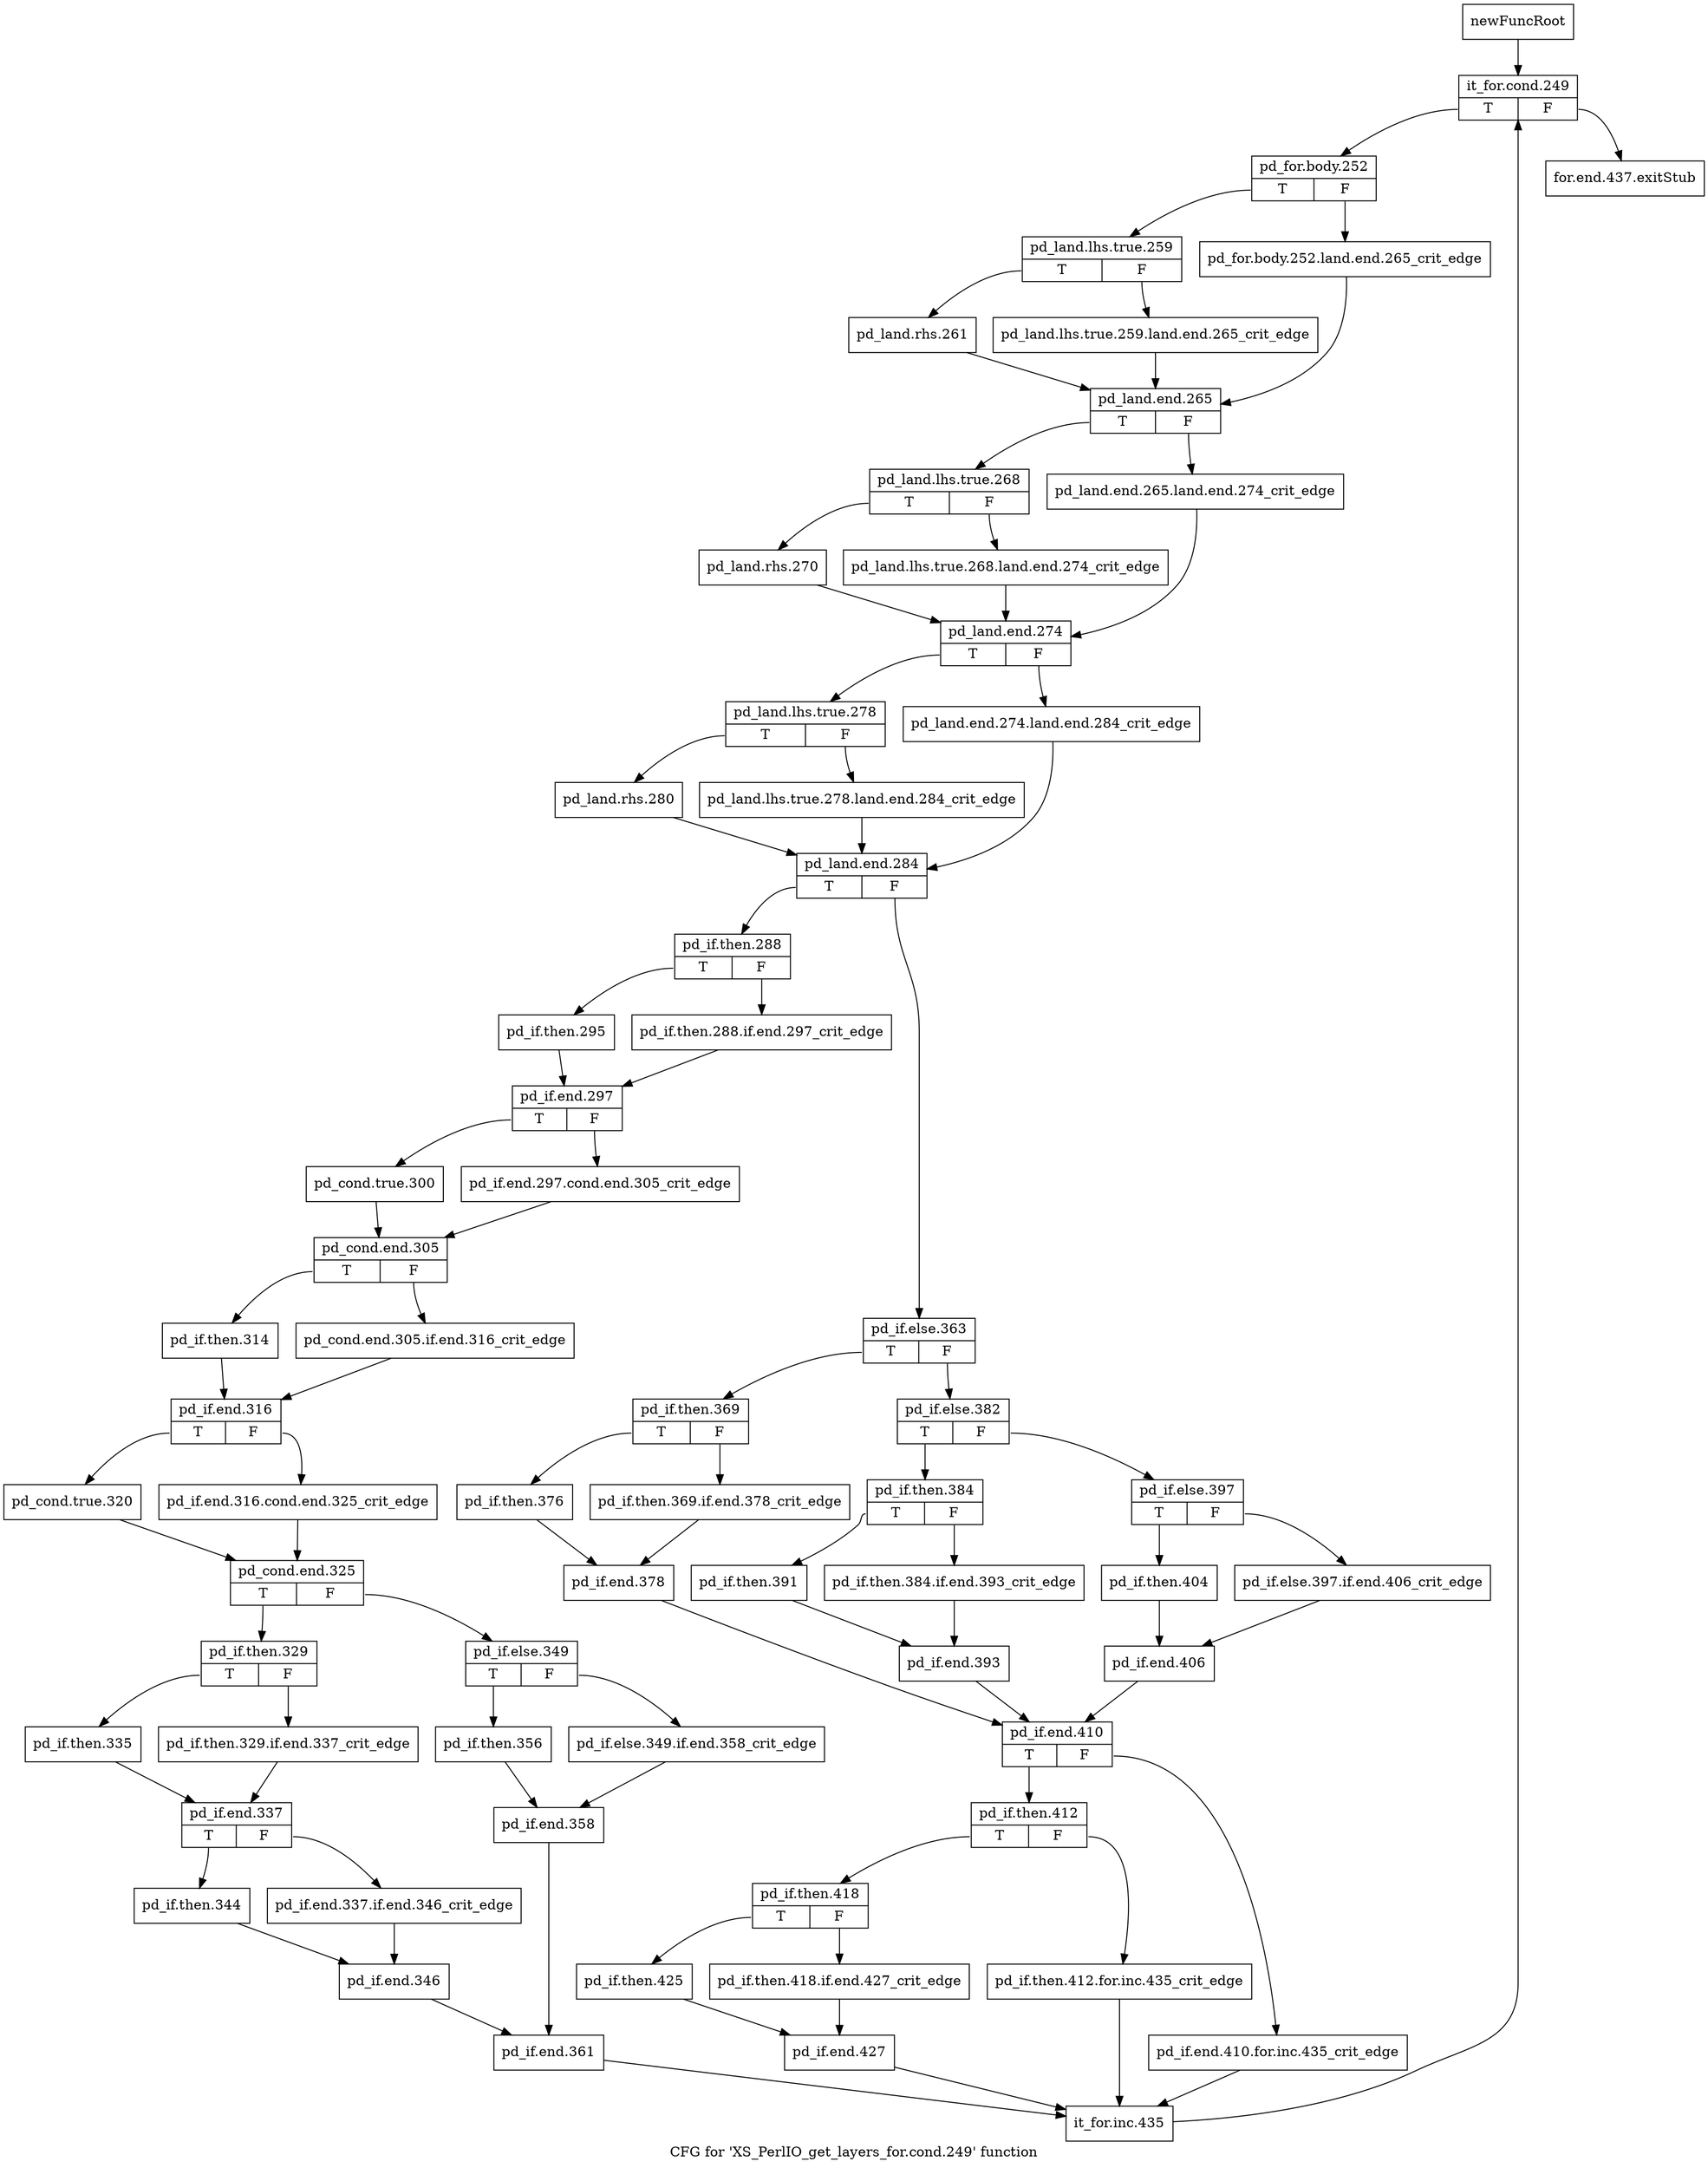 digraph "CFG for 'XS_PerlIO_get_layers_for.cond.249' function" {
	label="CFG for 'XS_PerlIO_get_layers_for.cond.249' function";

	Node0x57b4670 [shape=record,label="{newFuncRoot}"];
	Node0x57b4670 -> Node0x57b4710;
	Node0x57b46c0 [shape=record,label="{for.end.437.exitStub}"];
	Node0x57b4710 [shape=record,label="{it_for.cond.249|{<s0>T|<s1>F}}"];
	Node0x57b4710:s0 -> Node0x57b4760;
	Node0x57b4710:s1 -> Node0x57b46c0;
	Node0x57b4760 [shape=record,label="{pd_for.body.252|{<s0>T|<s1>F}}"];
	Node0x57b4760:s0 -> Node0x57b4800;
	Node0x57b4760:s1 -> Node0x57b47b0;
	Node0x57b47b0 [shape=record,label="{pd_for.body.252.land.end.265_crit_edge}"];
	Node0x57b47b0 -> Node0x57b48f0;
	Node0x57b4800 [shape=record,label="{pd_land.lhs.true.259|{<s0>T|<s1>F}}"];
	Node0x57b4800:s0 -> Node0x57b48a0;
	Node0x57b4800:s1 -> Node0x57b4850;
	Node0x57b4850 [shape=record,label="{pd_land.lhs.true.259.land.end.265_crit_edge}"];
	Node0x57b4850 -> Node0x57b48f0;
	Node0x57b48a0 [shape=record,label="{pd_land.rhs.261}"];
	Node0x57b48a0 -> Node0x57b48f0;
	Node0x57b48f0 [shape=record,label="{pd_land.end.265|{<s0>T|<s1>F}}"];
	Node0x57b48f0:s0 -> Node0x57b4990;
	Node0x57b48f0:s1 -> Node0x57b4940;
	Node0x57b4940 [shape=record,label="{pd_land.end.265.land.end.274_crit_edge}"];
	Node0x57b4940 -> Node0x57b4a80;
	Node0x57b4990 [shape=record,label="{pd_land.lhs.true.268|{<s0>T|<s1>F}}"];
	Node0x57b4990:s0 -> Node0x57b4a30;
	Node0x57b4990:s1 -> Node0x57b49e0;
	Node0x57b49e0 [shape=record,label="{pd_land.lhs.true.268.land.end.274_crit_edge}"];
	Node0x57b49e0 -> Node0x57b4a80;
	Node0x57b4a30 [shape=record,label="{pd_land.rhs.270}"];
	Node0x57b4a30 -> Node0x57b4a80;
	Node0x57b4a80 [shape=record,label="{pd_land.end.274|{<s0>T|<s1>F}}"];
	Node0x57b4a80:s0 -> Node0x57b4b20;
	Node0x57b4a80:s1 -> Node0x57b4ad0;
	Node0x57b4ad0 [shape=record,label="{pd_land.end.274.land.end.284_crit_edge}"];
	Node0x57b4ad0 -> Node0x57b4c10;
	Node0x57b4b20 [shape=record,label="{pd_land.lhs.true.278|{<s0>T|<s1>F}}"];
	Node0x57b4b20:s0 -> Node0x57b4bc0;
	Node0x57b4b20:s1 -> Node0x57b4b70;
	Node0x57b4b70 [shape=record,label="{pd_land.lhs.true.278.land.end.284_crit_edge}"];
	Node0x57b4b70 -> Node0x57b4c10;
	Node0x57b4bc0 [shape=record,label="{pd_land.rhs.280}"];
	Node0x57b4bc0 -> Node0x57b4c10;
	Node0x57b4c10 [shape=record,label="{pd_land.end.284|{<s0>T|<s1>F}}"];
	Node0x57b4c10:s0 -> Node0x57b5340;
	Node0x57b4c10:s1 -> Node0x57b4c60;
	Node0x57b4c60 [shape=record,label="{pd_if.else.363|{<s0>T|<s1>F}}"];
	Node0x57b4c60:s0 -> Node0x57b4f80;
	Node0x57b4c60:s1 -> Node0x57b4cb0;
	Node0x57b4cb0 [shape=record,label="{pd_if.else.382|{<s0>T|<s1>F}}"];
	Node0x57b4cb0:s0 -> Node0x57b4e40;
	Node0x57b4cb0:s1 -> Node0x57b4d00;
	Node0x57b4d00 [shape=record,label="{pd_if.else.397|{<s0>T|<s1>F}}"];
	Node0x57b4d00:s0 -> Node0x57b4da0;
	Node0x57b4d00:s1 -> Node0x57b4d50;
	Node0x57b4d50 [shape=record,label="{pd_if.else.397.if.end.406_crit_edge}"];
	Node0x57b4d50 -> Node0x57b4df0;
	Node0x57b4da0 [shape=record,label="{pd_if.then.404}"];
	Node0x57b4da0 -> Node0x57b4df0;
	Node0x57b4df0 [shape=record,label="{pd_if.end.406}"];
	Node0x57b4df0 -> Node0x57b50c0;
	Node0x57b4e40 [shape=record,label="{pd_if.then.384|{<s0>T|<s1>F}}"];
	Node0x57b4e40:s0 -> Node0x57b4ee0;
	Node0x57b4e40:s1 -> Node0x57b4e90;
	Node0x57b4e90 [shape=record,label="{pd_if.then.384.if.end.393_crit_edge}"];
	Node0x57b4e90 -> Node0x57b4f30;
	Node0x57b4ee0 [shape=record,label="{pd_if.then.391}"];
	Node0x57b4ee0 -> Node0x57b4f30;
	Node0x57b4f30 [shape=record,label="{pd_if.end.393}"];
	Node0x57b4f30 -> Node0x57b50c0;
	Node0x57b4f80 [shape=record,label="{pd_if.then.369|{<s0>T|<s1>F}}"];
	Node0x57b4f80:s0 -> Node0x57b5020;
	Node0x57b4f80:s1 -> Node0x57b4fd0;
	Node0x57b4fd0 [shape=record,label="{pd_if.then.369.if.end.378_crit_edge}"];
	Node0x57b4fd0 -> Node0x57b5070;
	Node0x57b5020 [shape=record,label="{pd_if.then.376}"];
	Node0x57b5020 -> Node0x57b5070;
	Node0x57b5070 [shape=record,label="{pd_if.end.378}"];
	Node0x57b5070 -> Node0x57b50c0;
	Node0x57b50c0 [shape=record,label="{pd_if.end.410|{<s0>T|<s1>F}}"];
	Node0x57b50c0:s0 -> Node0x57b5160;
	Node0x57b50c0:s1 -> Node0x57b5110;
	Node0x57b5110 [shape=record,label="{pd_if.end.410.for.inc.435_crit_edge}"];
	Node0x57b5110 -> Node0x57b5b10;
	Node0x57b5160 [shape=record,label="{pd_if.then.412|{<s0>T|<s1>F}}"];
	Node0x57b5160:s0 -> Node0x57b5200;
	Node0x57b5160:s1 -> Node0x57b51b0;
	Node0x57b51b0 [shape=record,label="{pd_if.then.412.for.inc.435_crit_edge}"];
	Node0x57b51b0 -> Node0x57b5b10;
	Node0x57b5200 [shape=record,label="{pd_if.then.418|{<s0>T|<s1>F}}"];
	Node0x57b5200:s0 -> Node0x57b52a0;
	Node0x57b5200:s1 -> Node0x57b5250;
	Node0x57b5250 [shape=record,label="{pd_if.then.418.if.end.427_crit_edge}"];
	Node0x57b5250 -> Node0x57b52f0;
	Node0x57b52a0 [shape=record,label="{pd_if.then.425}"];
	Node0x57b52a0 -> Node0x57b52f0;
	Node0x57b52f0 [shape=record,label="{pd_if.end.427}"];
	Node0x57b52f0 -> Node0x57b5b10;
	Node0x57b5340 [shape=record,label="{pd_if.then.288|{<s0>T|<s1>F}}"];
	Node0x57b5340:s0 -> Node0x57b53e0;
	Node0x57b5340:s1 -> Node0x57b5390;
	Node0x57b5390 [shape=record,label="{pd_if.then.288.if.end.297_crit_edge}"];
	Node0x57b5390 -> Node0x57b5430;
	Node0x57b53e0 [shape=record,label="{pd_if.then.295}"];
	Node0x57b53e0 -> Node0x57b5430;
	Node0x57b5430 [shape=record,label="{pd_if.end.297|{<s0>T|<s1>F}}"];
	Node0x57b5430:s0 -> Node0x57b54d0;
	Node0x57b5430:s1 -> Node0x57b5480;
	Node0x57b5480 [shape=record,label="{pd_if.end.297.cond.end.305_crit_edge}"];
	Node0x57b5480 -> Node0x57b5520;
	Node0x57b54d0 [shape=record,label="{pd_cond.true.300}"];
	Node0x57b54d0 -> Node0x57b5520;
	Node0x57b5520 [shape=record,label="{pd_cond.end.305|{<s0>T|<s1>F}}"];
	Node0x57b5520:s0 -> Node0x57b55c0;
	Node0x57b5520:s1 -> Node0x57b5570;
	Node0x57b5570 [shape=record,label="{pd_cond.end.305.if.end.316_crit_edge}"];
	Node0x57b5570 -> Node0x57b5610;
	Node0x57b55c0 [shape=record,label="{pd_if.then.314}"];
	Node0x57b55c0 -> Node0x57b5610;
	Node0x57b5610 [shape=record,label="{pd_if.end.316|{<s0>T|<s1>F}}"];
	Node0x57b5610:s0 -> Node0x57b56b0;
	Node0x57b5610:s1 -> Node0x57b5660;
	Node0x57b5660 [shape=record,label="{pd_if.end.316.cond.end.325_crit_edge}"];
	Node0x57b5660 -> Node0x57b5700;
	Node0x57b56b0 [shape=record,label="{pd_cond.true.320}"];
	Node0x57b56b0 -> Node0x57b5700;
	Node0x57b5700 [shape=record,label="{pd_cond.end.325|{<s0>T|<s1>F}}"];
	Node0x57b5700:s0 -> Node0x57b5890;
	Node0x57b5700:s1 -> Node0x57b5750;
	Node0x57b5750 [shape=record,label="{pd_if.else.349|{<s0>T|<s1>F}}"];
	Node0x57b5750:s0 -> Node0x57b57f0;
	Node0x57b5750:s1 -> Node0x57b57a0;
	Node0x57b57a0 [shape=record,label="{pd_if.else.349.if.end.358_crit_edge}"];
	Node0x57b57a0 -> Node0x57b5840;
	Node0x57b57f0 [shape=record,label="{pd_if.then.356}"];
	Node0x57b57f0 -> Node0x57b5840;
	Node0x57b5840 [shape=record,label="{pd_if.end.358}"];
	Node0x57b5840 -> Node0x57b5ac0;
	Node0x57b5890 [shape=record,label="{pd_if.then.329|{<s0>T|<s1>F}}"];
	Node0x57b5890:s0 -> Node0x57b5930;
	Node0x57b5890:s1 -> Node0x57b58e0;
	Node0x57b58e0 [shape=record,label="{pd_if.then.329.if.end.337_crit_edge}"];
	Node0x57b58e0 -> Node0x57b5980;
	Node0x57b5930 [shape=record,label="{pd_if.then.335}"];
	Node0x57b5930 -> Node0x57b5980;
	Node0x57b5980 [shape=record,label="{pd_if.end.337|{<s0>T|<s1>F}}"];
	Node0x57b5980:s0 -> Node0x57b5a20;
	Node0x57b5980:s1 -> Node0x57b59d0;
	Node0x57b59d0 [shape=record,label="{pd_if.end.337.if.end.346_crit_edge}"];
	Node0x57b59d0 -> Node0x57b5a70;
	Node0x57b5a20 [shape=record,label="{pd_if.then.344}"];
	Node0x57b5a20 -> Node0x57b5a70;
	Node0x57b5a70 [shape=record,label="{pd_if.end.346}"];
	Node0x57b5a70 -> Node0x57b5ac0;
	Node0x57b5ac0 [shape=record,label="{pd_if.end.361}"];
	Node0x57b5ac0 -> Node0x57b5b10;
	Node0x57b5b10 [shape=record,label="{it_for.inc.435}"];
	Node0x57b5b10 -> Node0x57b4710;
}
